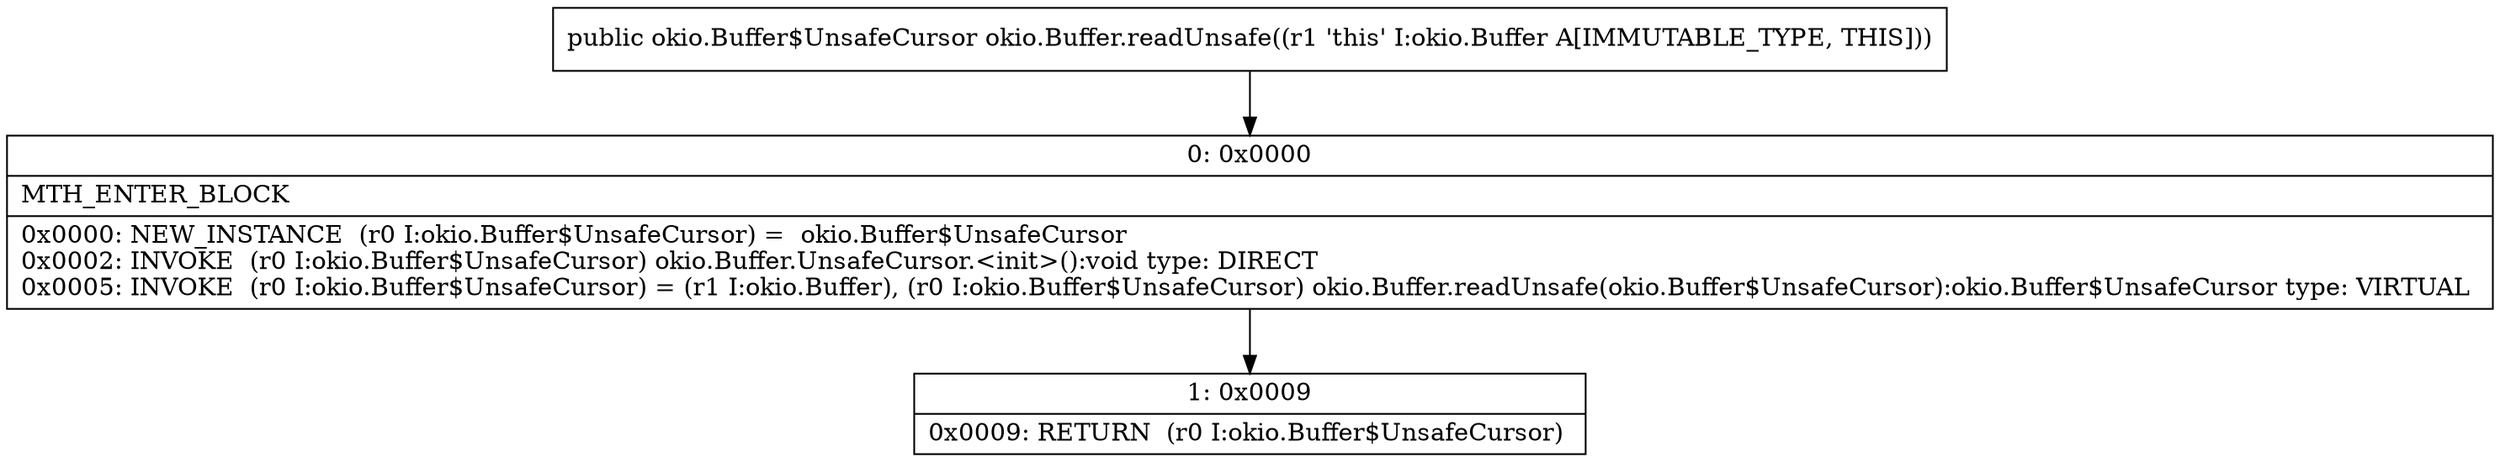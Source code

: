 digraph "CFG forokio.Buffer.readUnsafe()Lokio\/Buffer$UnsafeCursor;" {
Node_0 [shape=record,label="{0\:\ 0x0000|MTH_ENTER_BLOCK\l|0x0000: NEW_INSTANCE  (r0 I:okio.Buffer$UnsafeCursor) =  okio.Buffer$UnsafeCursor \l0x0002: INVOKE  (r0 I:okio.Buffer$UnsafeCursor) okio.Buffer.UnsafeCursor.\<init\>():void type: DIRECT \l0x0005: INVOKE  (r0 I:okio.Buffer$UnsafeCursor) = (r1 I:okio.Buffer), (r0 I:okio.Buffer$UnsafeCursor) okio.Buffer.readUnsafe(okio.Buffer$UnsafeCursor):okio.Buffer$UnsafeCursor type: VIRTUAL \l}"];
Node_1 [shape=record,label="{1\:\ 0x0009|0x0009: RETURN  (r0 I:okio.Buffer$UnsafeCursor) \l}"];
MethodNode[shape=record,label="{public okio.Buffer$UnsafeCursor okio.Buffer.readUnsafe((r1 'this' I:okio.Buffer A[IMMUTABLE_TYPE, THIS])) }"];
MethodNode -> Node_0;
Node_0 -> Node_1;
}

